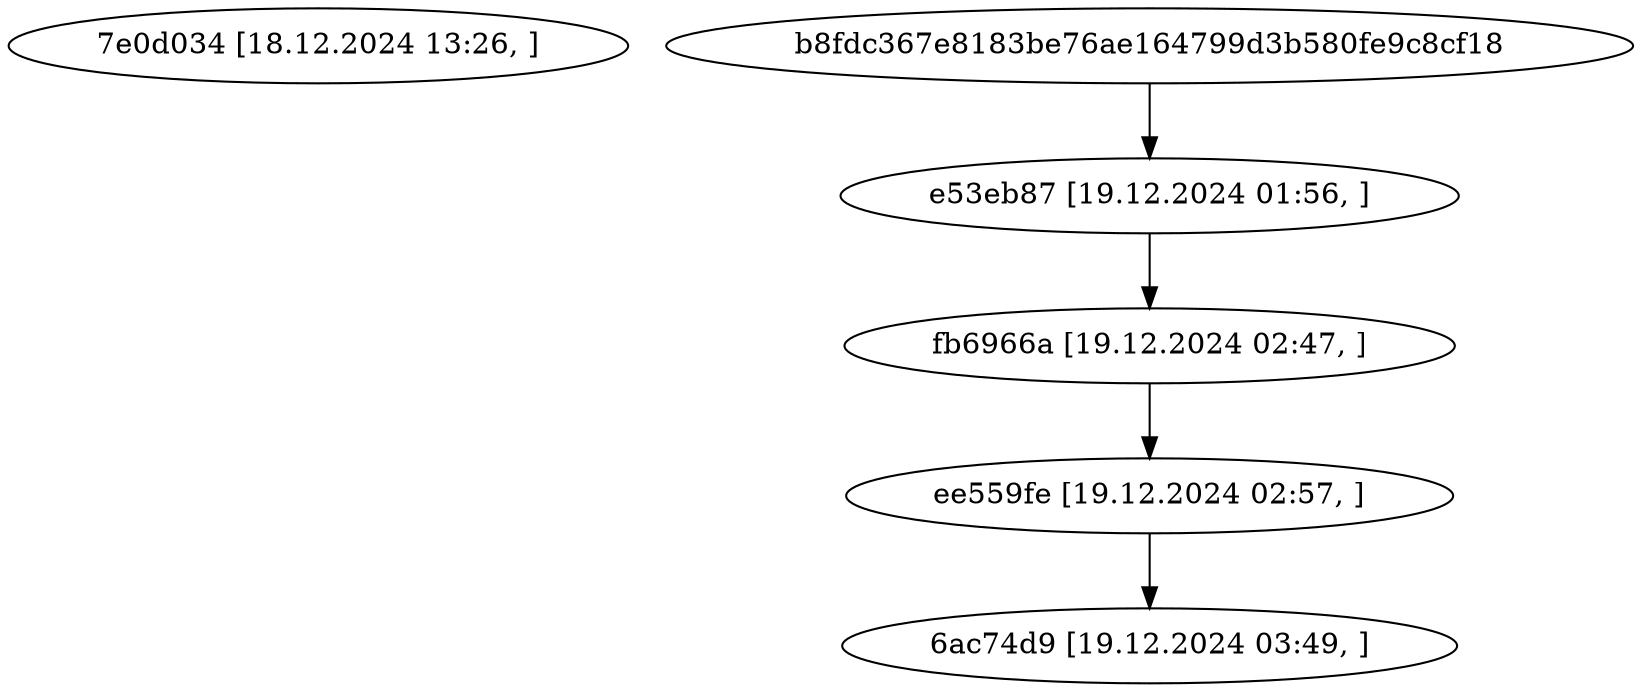 digraph G {
    "7e0d034fbb2987d99ab9d942bcd3b0e0415ff1b0" [label="7e0d034 [18.12.2024 13:26, ]"];
    "e53eb8730545aefaca86092d9403a01d46cd29c9" [label="e53eb87 [19.12.2024 01:56, ]"];
    "b8fdc367e8183be76ae164799d3b580fe9c8cf18" -> "e53eb8730545aefaca86092d9403a01d46cd29c9";
    "fb6966ab02b8aefc63fcab3bc7828abbc5b3052a" [label="fb6966a [19.12.2024 02:47, ]"];
    "e53eb8730545aefaca86092d9403a01d46cd29c9" -> "fb6966ab02b8aefc63fcab3bc7828abbc5b3052a";
    "ee559fea4fa0aaf2a2881c96a07137f7d24ea3d5" [label="ee559fe [19.12.2024 02:57, ]"];
    "fb6966ab02b8aefc63fcab3bc7828abbc5b3052a" -> "ee559fea4fa0aaf2a2881c96a07137f7d24ea3d5";
    "6ac74d99f5a5de21f3ecd1df0162a9101259e0c3" [label="6ac74d9 [19.12.2024 03:49, ]"];
    "ee559fea4fa0aaf2a2881c96a07137f7d24ea3d5" -> "6ac74d99f5a5de21f3ecd1df0162a9101259e0c3";
}